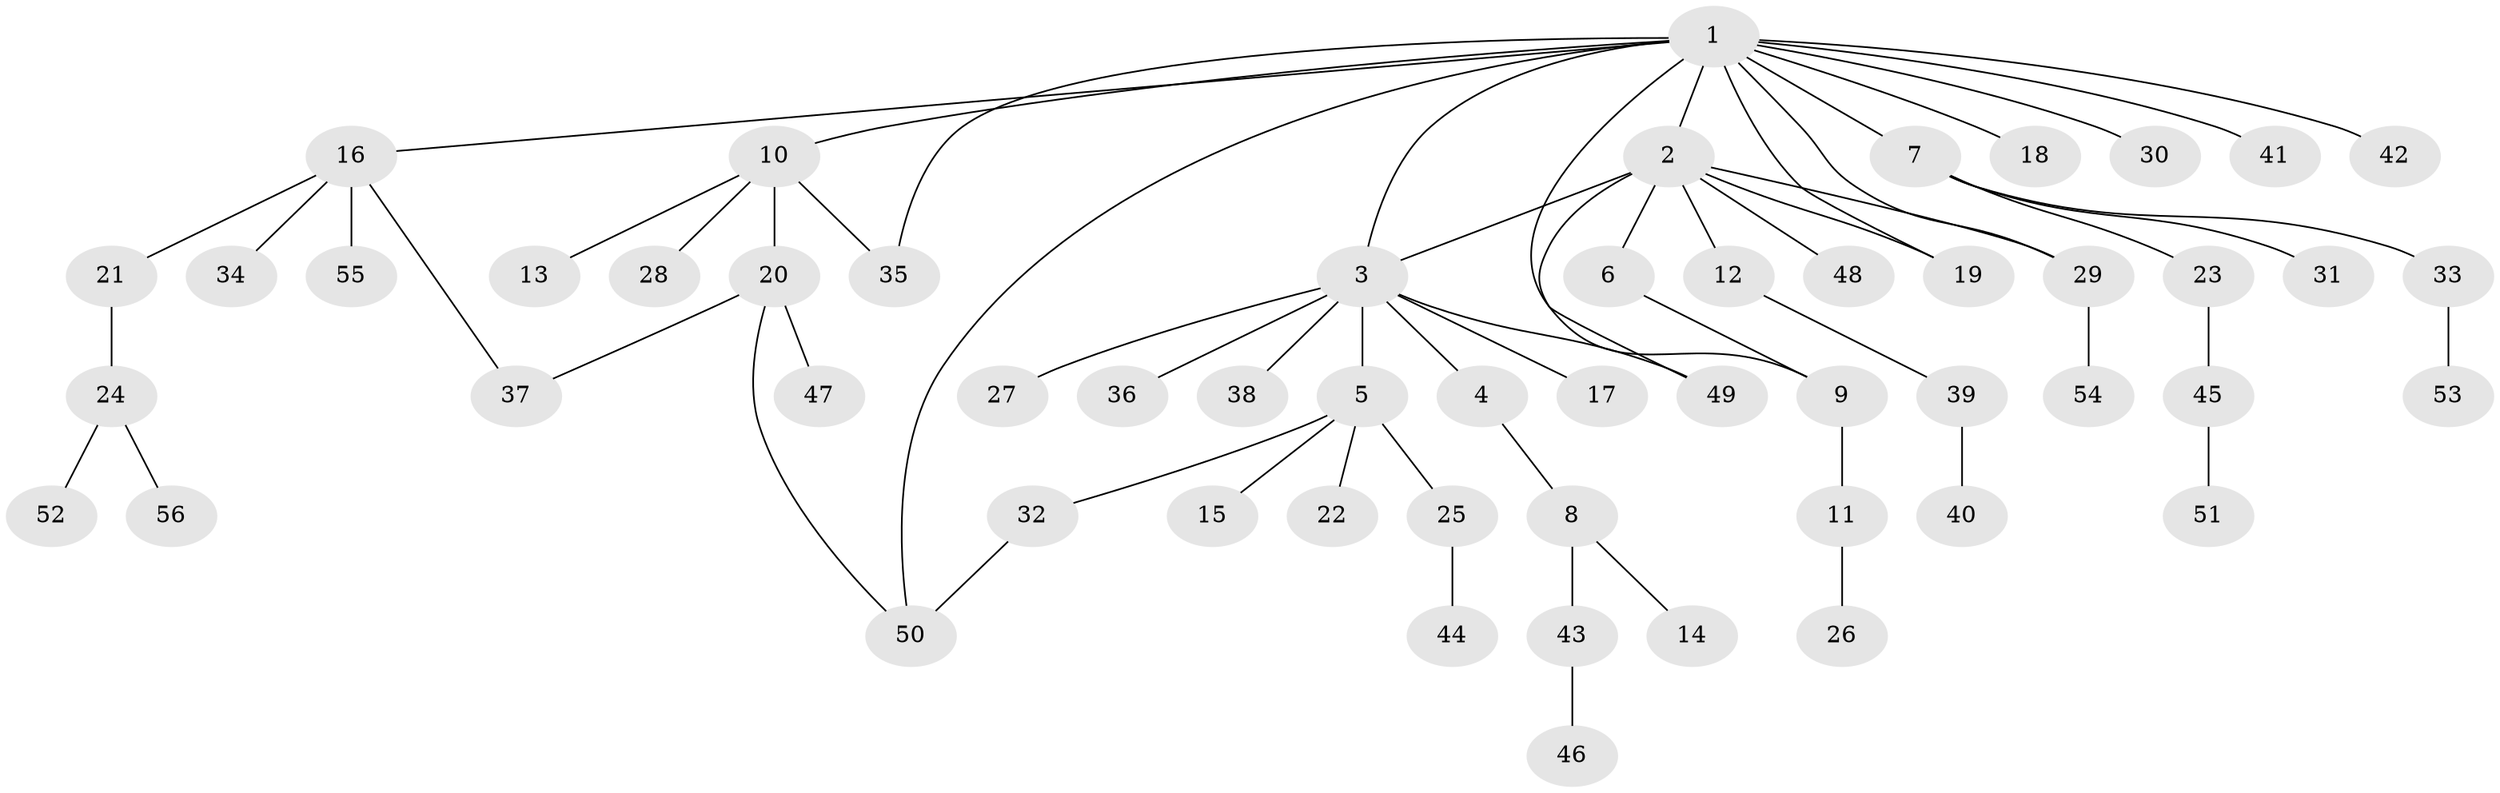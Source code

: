 // Generated by graph-tools (version 1.1) at 2025/01/03/09/25 03:01:48]
// undirected, 56 vertices, 64 edges
graph export_dot {
graph [start="1"]
  node [color=gray90,style=filled];
  1;
  2;
  3;
  4;
  5;
  6;
  7;
  8;
  9;
  10;
  11;
  12;
  13;
  14;
  15;
  16;
  17;
  18;
  19;
  20;
  21;
  22;
  23;
  24;
  25;
  26;
  27;
  28;
  29;
  30;
  31;
  32;
  33;
  34;
  35;
  36;
  37;
  38;
  39;
  40;
  41;
  42;
  43;
  44;
  45;
  46;
  47;
  48;
  49;
  50;
  51;
  52;
  53;
  54;
  55;
  56;
  1 -- 2;
  1 -- 3;
  1 -- 7;
  1 -- 9;
  1 -- 10;
  1 -- 16;
  1 -- 18;
  1 -- 19;
  1 -- 29;
  1 -- 30;
  1 -- 35;
  1 -- 41;
  1 -- 42;
  1 -- 50;
  2 -- 3;
  2 -- 6;
  2 -- 12;
  2 -- 19;
  2 -- 29;
  2 -- 48;
  2 -- 49;
  3 -- 4;
  3 -- 5;
  3 -- 17;
  3 -- 27;
  3 -- 36;
  3 -- 38;
  3 -- 49;
  4 -- 8;
  5 -- 15;
  5 -- 22;
  5 -- 25;
  5 -- 32;
  6 -- 9;
  7 -- 23;
  7 -- 31;
  7 -- 33;
  8 -- 14;
  8 -- 43;
  9 -- 11;
  10 -- 13;
  10 -- 20;
  10 -- 28;
  10 -- 35;
  11 -- 26;
  12 -- 39;
  16 -- 21;
  16 -- 34;
  16 -- 37;
  16 -- 55;
  20 -- 37;
  20 -- 47;
  20 -- 50;
  21 -- 24;
  23 -- 45;
  24 -- 52;
  24 -- 56;
  25 -- 44;
  29 -- 54;
  32 -- 50;
  33 -- 53;
  39 -- 40;
  43 -- 46;
  45 -- 51;
}
